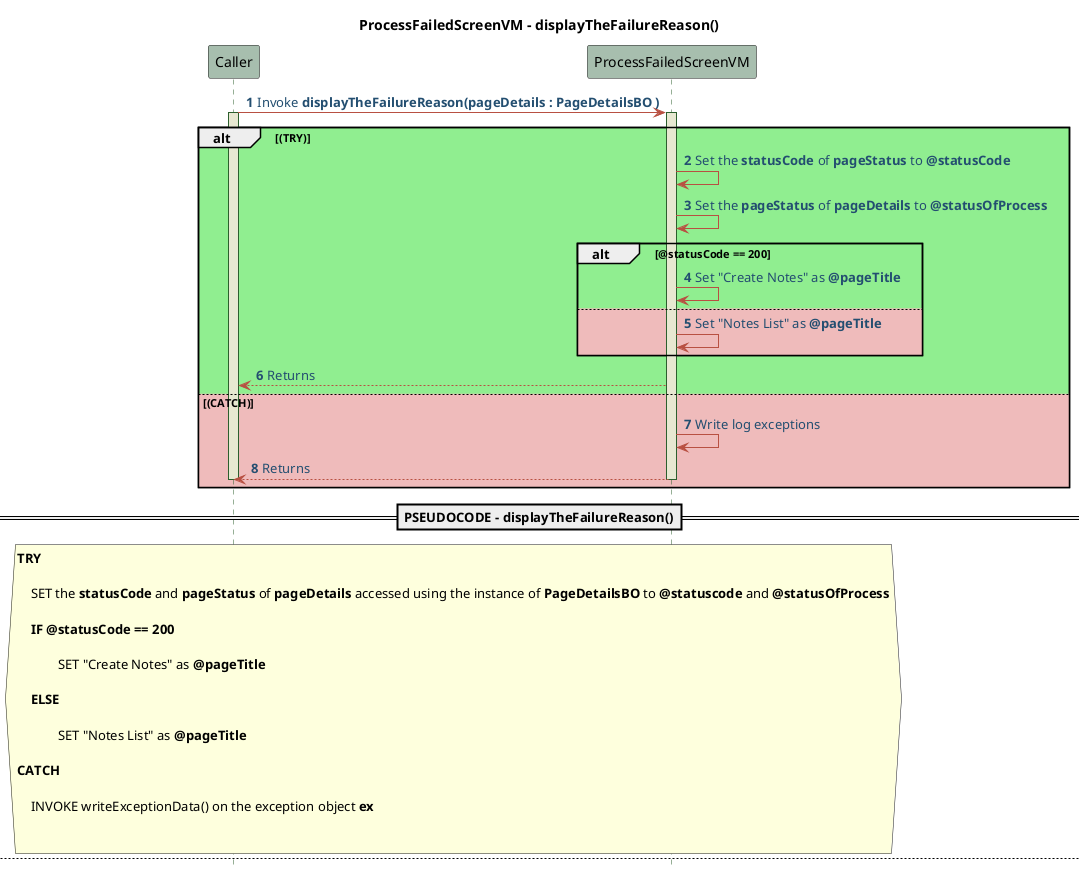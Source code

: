 @startuml ProcessFailedScreenVM - sequence - Pseudo 
!define POSITIVERESPONSE 90EE90

!define NEGATIVEERESPONSE EFBBBB

!define NUETRALRESPONSE F2DC79

skinparam sequence{
    ParticipantBackgroundColor #A7BEAE

    LifeLineBackgroundColor #E7E8D1

    LifeLineBorderColor #2C5F2D

    ActorBackgroundColor #FC766AFF

    ActorBorderColor #FC766AFF

    ArrowColor #B85042

    ArrowFontColor #234E70

}

title ProcessFailedScreenVM - displayTheFailureReason() 
autonumber 1
hide footbox 
Caller -> ProcessFailedScreenVM : Invoke **displayTheFailureReason(pageDetails : PageDetailsBO )**
activate Caller 
activate ProcessFailedScreenVM 
alt #POSITIVERESPONSE (TRY)
ProcessFailedScreenVM -> ProcessFailedScreenVM : Set the **statusCode** of **pageStatus** to **@statusCode**
ProcessFailedScreenVM -> ProcessFailedScreenVM : Set the **pageStatus** of **pageDetails** to **@statusOfProcess**
alt #POSITIVERESPONSE **@statusCode** == 200
    ProcessFailedScreenVM -> ProcessFailedScreenVM : Set "Create Notes" as **@pageTitle**
Else #NEGATIVEERESPONSE
    ProcessFailedScreenVM -> ProcessFailedScreenVM : Set "Notes List" as **@pageTitle**
end 
ProcessFailedScreenVM --> Caller : Returns 
else #NEGATIVEERESPONSE (CATCH)
ProcessFailedScreenVM -> ProcessFailedScreenVM : Write log exceptions
ProcessFailedScreenVM --> Caller : Returns
deactivate Caller 
deactivate ProcessFailedScreenVM 
end 

==PSEUDOCODE - displayTheFailureReason()==
hnote across 
    **TRY** 

        SET the **statusCode** and **pageStatus** of **pageDetails** accessed using the instance of **PageDetailsBO** to **@statuscode** and **@statusOfProcess**

        **IF @statusCode == 200**

                SET "Create Notes" as **@pageTitle**

        **ELSE**
    
                SET "Notes List" as **@pageTitle**
        
    **CATCH** 

        INVOKE writeExceptionData() on the exception object **ex**


end hnote 


newpage ProcessFailedScreenVM - navigateToHomeScreen()
autonumber 1
hide footbox 
Caller -> ProcessFailedScreenVM : Invoke **navigateToHomeScreen()**
activate Caller 
activate ProcessFailedScreenVM
alt #POSITIVERESPONSE (TRY)
ProcessFailedScreenVM -> ProcessFailedScreenVM : Navigate to **HomeScreen**
ProcessFailedScreenVM --> Caller : Returns
else #NEGATIVEERESPONSE (CATCH)
ProcessFailedScreenVM -> ProcessFailedScreenVM : Write log exceptions
ProcessFailedScreenVM --> Caller : Returns
deactivate Caller 
deactivate ProcessFailedScreenVM 
end 

==PSEUDOCODE - navigateToHomeScreen()==
hnote across 
    **TRY**

        ADD the event **navigatorPush** to the **navigationStream** object with parameter **(pageconfig: HomeScreen.pageconfig, data: null)**
        
    **CATCH** 

        INVOKE **writeExceptionData()** on the exception object **ex**
        
end hnote 
@enduml 
